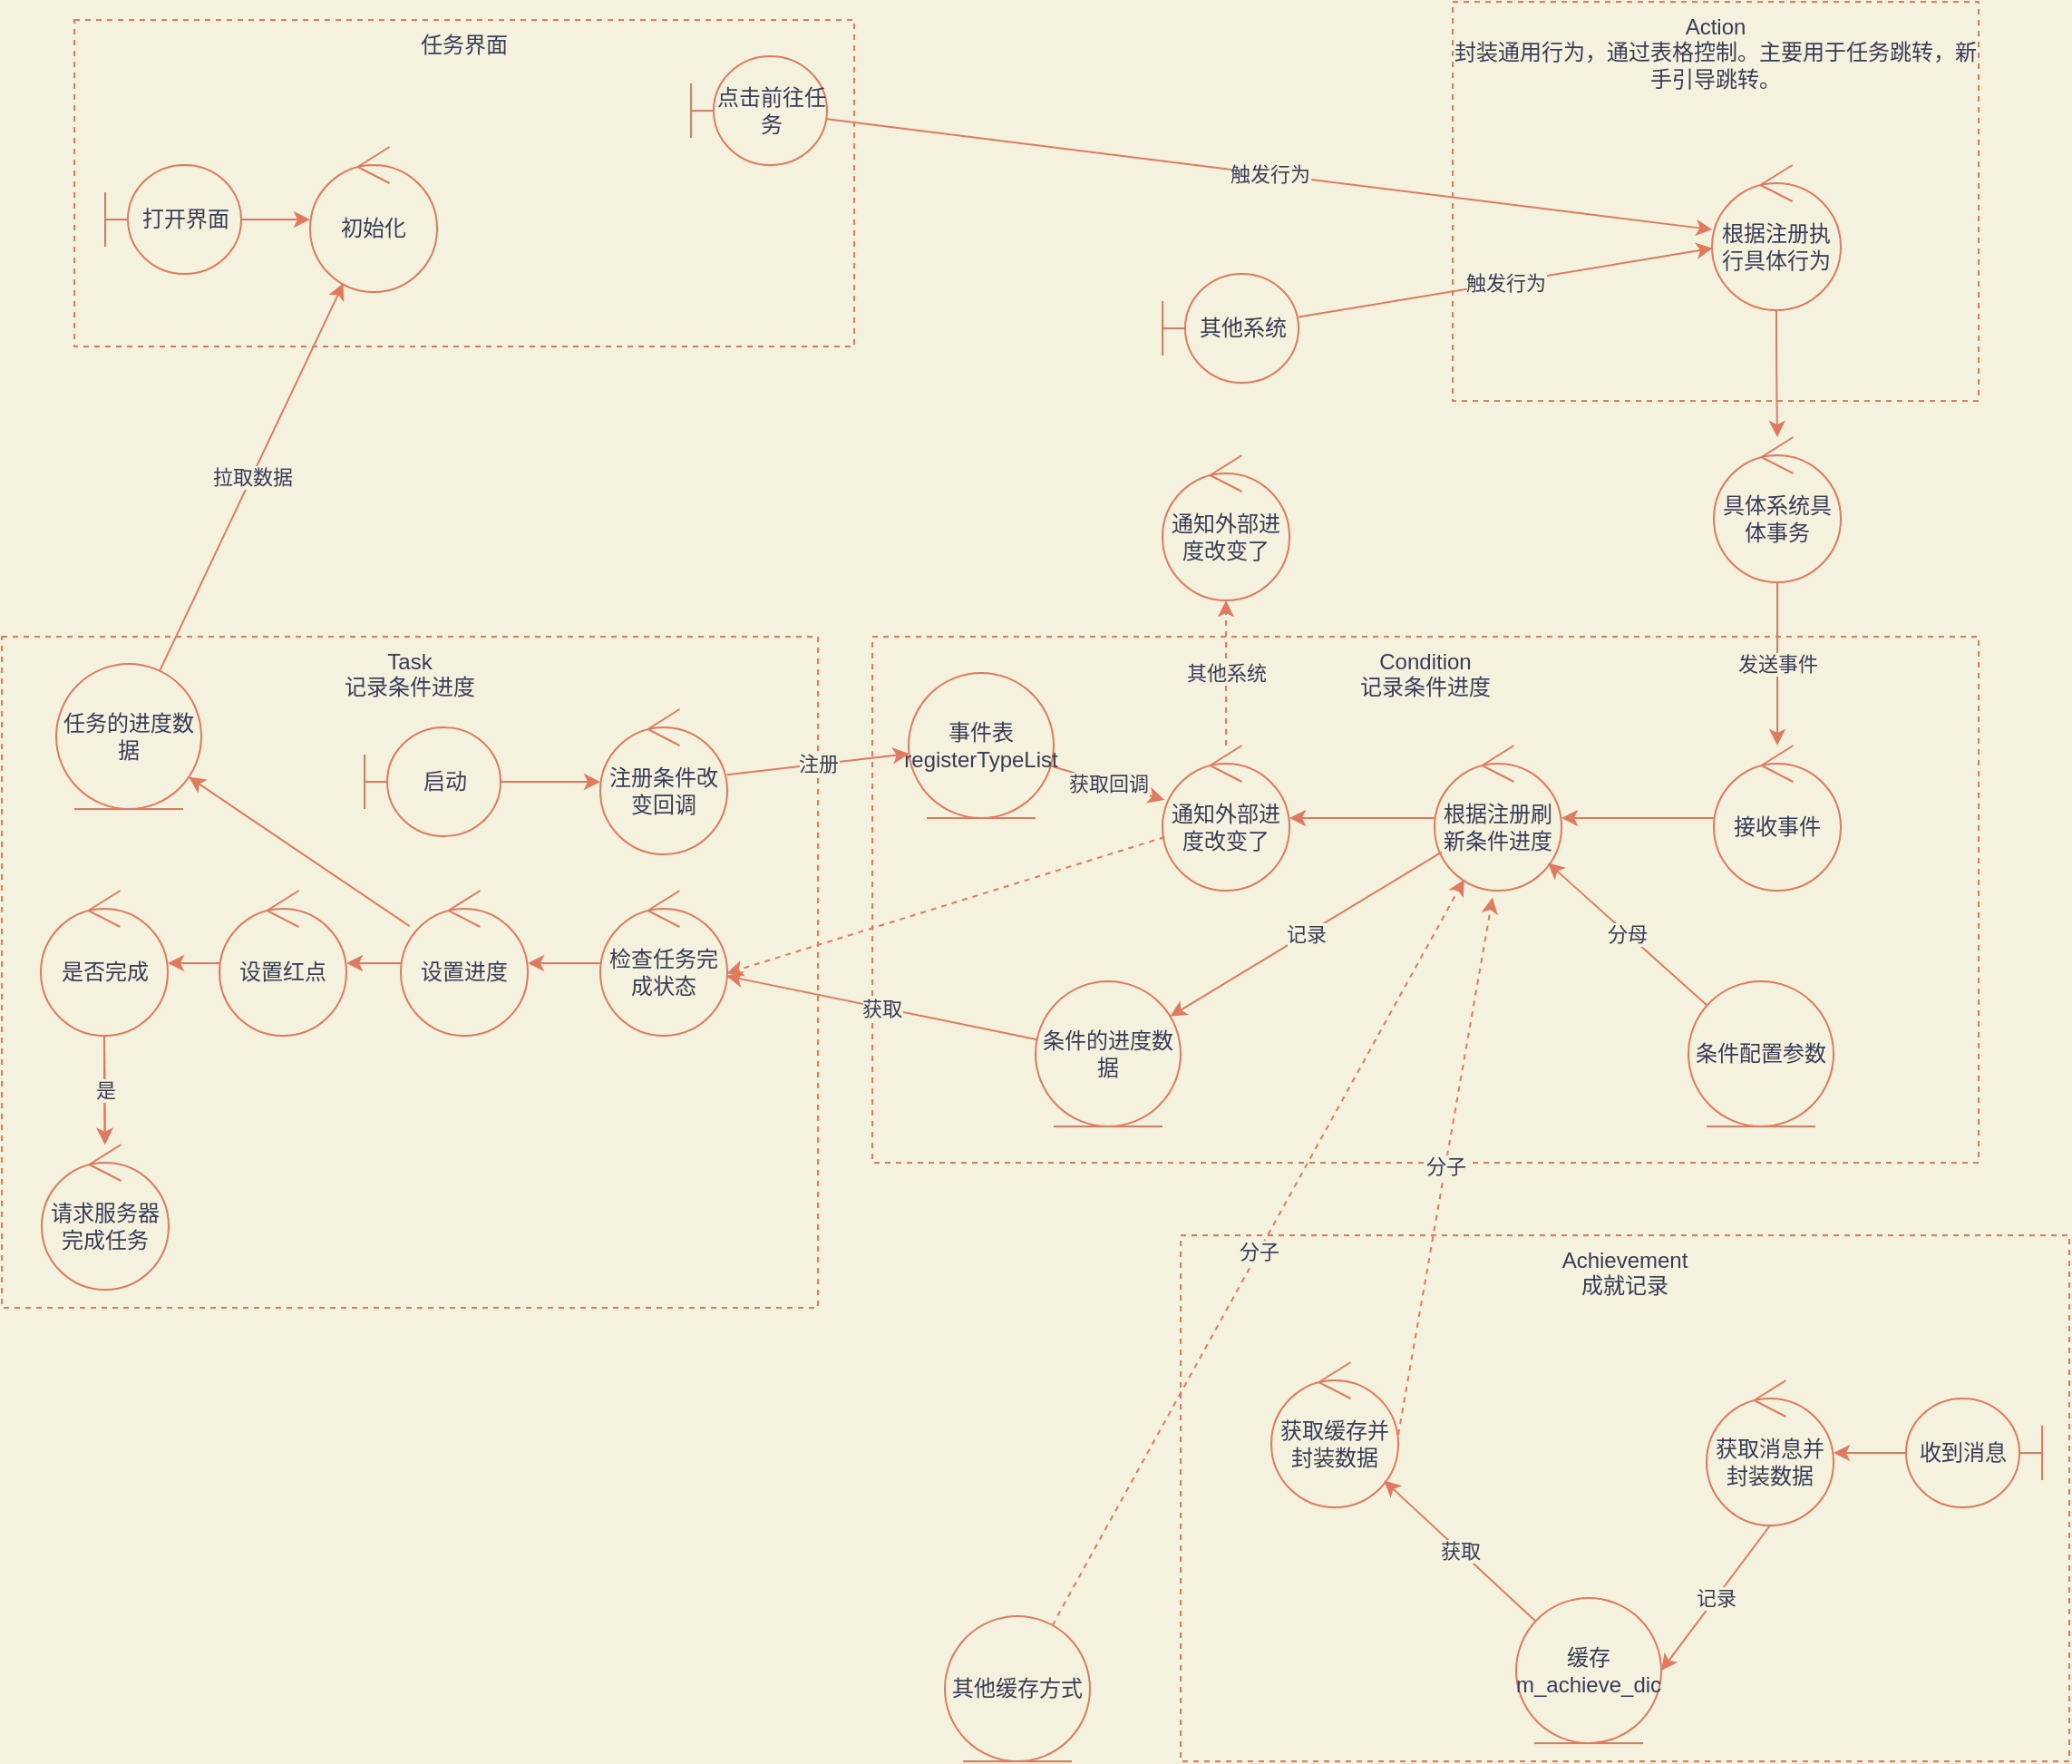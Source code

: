 <mxfile version="18.2.0" type="github">
  <diagram id="W02hB2R3WXop9_Jy0zCd" name="第 1 页">
    <mxGraphModel dx="3041" dy="1193" grid="1" gridSize="10" guides="1" tooltips="1" connect="1" arrows="1" fold="1" page="1" pageScale="1" pageWidth="827" pageHeight="1169" background="#F4F1DE" math="0" shadow="0">
      <root>
        <mxCell id="0" />
        <mxCell id="1" parent="0" />
        <mxCell id="hfSx2sAuh5kj68jIHD0Z-21" value="Achievement&lt;br&gt;成就记录" style="rounded=0;whiteSpace=wrap;html=1;fillColor=none;dashed=1;labelPosition=center;verticalLabelPosition=middle;align=center;verticalAlign=top;strokeColor=#E07A5F;fontColor=#393C56;" parent="1" vertex="1">
          <mxGeometry x="180" y="820" width="490" height="290" as="geometry" />
        </mxCell>
        <mxCell id="hfSx2sAuh5kj68jIHD0Z-1" value="Action&lt;br&gt;封装通用行为，通过表格控制。主要用于任务跳转，新手引导跳转。" style="rounded=0;whiteSpace=wrap;html=1;fillColor=none;dashed=1;labelPosition=center;verticalLabelPosition=middle;align=center;verticalAlign=top;strokeColor=#E07A5F;fontColor=#393C56;" parent="1" vertex="1">
          <mxGeometry x="330" y="140" width="290" height="220" as="geometry" />
        </mxCell>
        <mxCell id="hfSx2sAuh5kj68jIHD0Z-6" value="触发行为" style="rounded=0;orthogonalLoop=1;jettySize=auto;html=1;labelBackgroundColor=#F4F1DE;strokeColor=#E07A5F;fontColor=#393C56;" parent="1" source="JfK0Wnu50M8rsips0ciG-14" target="hfSx2sAuh5kj68jIHD0Z-5" edge="1">
          <mxGeometry relative="1" as="geometry" />
        </mxCell>
        <mxCell id="hfSx2sAuh5kj68jIHD0Z-7" value="触发行为" style="rounded=0;orthogonalLoop=1;jettySize=auto;html=1;labelBackgroundColor=#F4F1DE;strokeColor=#E07A5F;fontColor=#393C56;" parent="1" source="hfSx2sAuh5kj68jIHD0Z-4" target="hfSx2sAuh5kj68jIHD0Z-5" edge="1">
          <mxGeometry relative="1" as="geometry" />
        </mxCell>
        <mxCell id="hfSx2sAuh5kj68jIHD0Z-4" value="其他系统" style="shape=umlBoundary;whiteSpace=wrap;html=1;fillColor=none;strokeColor=#E07A5F;fontColor=#393C56;" parent="1" vertex="1">
          <mxGeometry x="170" y="290" width="75" height="60" as="geometry" />
        </mxCell>
        <mxCell id="hfSx2sAuh5kj68jIHD0Z-13" style="edgeStyle=orthogonalEdgeStyle;rounded=0;orthogonalLoop=1;jettySize=auto;html=1;curved=1;labelBackgroundColor=#F4F1DE;strokeColor=#E07A5F;fontColor=#393C56;" parent="1" source="hfSx2sAuh5kj68jIHD0Z-5" target="hfSx2sAuh5kj68jIHD0Z-12" edge="1">
          <mxGeometry relative="1" as="geometry" />
        </mxCell>
        <mxCell id="hfSx2sAuh5kj68jIHD0Z-5" value="根据注册执行具体行为" style="ellipse;shape=umlControl;whiteSpace=wrap;html=1;fillColor=none;strokeColor=#E07A5F;fontColor=#393C56;" parent="1" vertex="1">
          <mxGeometry x="473" y="230" width="71" height="80" as="geometry" />
        </mxCell>
        <mxCell id="hfSx2sAuh5kj68jIHD0Z-10" value="Condition&lt;br&gt;记录条件进度" style="rounded=0;whiteSpace=wrap;html=1;fillColor=none;dashed=1;labelPosition=center;verticalLabelPosition=middle;align=center;verticalAlign=top;strokeColor=#E07A5F;fontColor=#393C56;" parent="1" vertex="1">
          <mxGeometry x="10" y="490" width="610" height="290" as="geometry" />
        </mxCell>
        <mxCell id="hfSx2sAuh5kj68jIHD0Z-15" value="发送事件" style="edgeStyle=orthogonalEdgeStyle;rounded=0;orthogonalLoop=1;jettySize=auto;html=1;curved=1;labelBackgroundColor=#F4F1DE;strokeColor=#E07A5F;fontColor=#393C56;" parent="1" source="hfSx2sAuh5kj68jIHD0Z-12" target="hfSx2sAuh5kj68jIHD0Z-14" edge="1">
          <mxGeometry relative="1" as="geometry" />
        </mxCell>
        <mxCell id="hfSx2sAuh5kj68jIHD0Z-12" value="具体系统具体事务" style="ellipse;shape=umlControl;whiteSpace=wrap;html=1;fillColor=none;strokeColor=#E07A5F;fontColor=#393C56;" parent="1" vertex="1">
          <mxGeometry x="474" y="380" width="70" height="80" as="geometry" />
        </mxCell>
        <mxCell id="hfSx2sAuh5kj68jIHD0Z-17" value="" style="edgeStyle=orthogonalEdgeStyle;rounded=0;orthogonalLoop=1;jettySize=auto;html=1;curved=1;labelBackgroundColor=#F4F1DE;strokeColor=#E07A5F;fontColor=#393C56;" parent="1" source="hfSx2sAuh5kj68jIHD0Z-14" target="hfSx2sAuh5kj68jIHD0Z-16" edge="1">
          <mxGeometry relative="1" as="geometry" />
        </mxCell>
        <mxCell id="hfSx2sAuh5kj68jIHD0Z-14" value="接收事件" style="ellipse;shape=umlControl;whiteSpace=wrap;html=1;fillColor=none;strokeColor=#E07A5F;fontColor=#393C56;" parent="1" vertex="1">
          <mxGeometry x="474" y="550" width="70" height="80" as="geometry" />
        </mxCell>
        <mxCell id="hfSx2sAuh5kj68jIHD0Z-34" value="" style="edgeStyle=orthogonalEdgeStyle;curved=0;rounded=1;sketch=0;orthogonalLoop=1;jettySize=auto;html=1;labelBackgroundColor=#F4F1DE;strokeColor=#E07A5F;fontColor=#393C56;" parent="1" source="hfSx2sAuh5kj68jIHD0Z-16" target="hfSx2sAuh5kj68jIHD0Z-33" edge="1">
          <mxGeometry relative="1" as="geometry" />
        </mxCell>
        <mxCell id="vCqVZA3wzi98IfluUlKk-2" value="记录" style="rounded=0;orthogonalLoop=1;jettySize=auto;html=1;labelBackgroundColor=#F4F1DE;strokeColor=#E07A5F;fontColor=#393C56;" parent="1" source="hfSx2sAuh5kj68jIHD0Z-16" target="vCqVZA3wzi98IfluUlKk-1" edge="1">
          <mxGeometry relative="1" as="geometry" />
        </mxCell>
        <mxCell id="hfSx2sAuh5kj68jIHD0Z-16" value="根据注册刷新条件进度" style="ellipse;shape=umlControl;whiteSpace=wrap;html=1;fillColor=none;strokeColor=#E07A5F;fontColor=#393C56;" parent="1" vertex="1">
          <mxGeometry x="320" y="550" width="70" height="80" as="geometry" />
        </mxCell>
        <mxCell id="hfSx2sAuh5kj68jIHD0Z-27" value="获取" style="rounded=0;orthogonalLoop=1;jettySize=auto;html=1;labelBackgroundColor=#F4F1DE;strokeColor=#E07A5F;fontColor=#393C56;" parent="1" source="hfSx2sAuh5kj68jIHD0Z-18" target="hfSx2sAuh5kj68jIHD0Z-26" edge="1">
          <mxGeometry relative="1" as="geometry" />
        </mxCell>
        <mxCell id="hfSx2sAuh5kj68jIHD0Z-18" value="&lt;div&gt;缓存&lt;/div&gt;&lt;div&gt;m_achieve_dic&lt;/div&gt;" style="ellipse;shape=umlEntity;whiteSpace=wrap;html=1;fillColor=none;strokeColor=#E07A5F;fontColor=#393C56;" parent="1" vertex="1">
          <mxGeometry x="365" y="1020" width="80" height="80" as="geometry" />
        </mxCell>
        <mxCell id="hfSx2sAuh5kj68jIHD0Z-20" value="分母" style="rounded=0;orthogonalLoop=1;jettySize=auto;html=1;labelBackgroundColor=#F4F1DE;strokeColor=#E07A5F;fontColor=#393C56;" parent="1" source="hfSx2sAuh5kj68jIHD0Z-19" target="hfSx2sAuh5kj68jIHD0Z-16" edge="1">
          <mxGeometry relative="1" as="geometry" />
        </mxCell>
        <mxCell id="hfSx2sAuh5kj68jIHD0Z-19" value="条件配置参数" style="ellipse;shape=umlEntity;whiteSpace=wrap;html=1;fillColor=none;strokeColor=#E07A5F;fontColor=#393C56;" parent="1" vertex="1">
          <mxGeometry x="460" y="680" width="80" height="80" as="geometry" />
        </mxCell>
        <mxCell id="hfSx2sAuh5kj68jIHD0Z-25" style="edgeStyle=orthogonalEdgeStyle;rounded=0;orthogonalLoop=1;jettySize=auto;html=1;curved=1;labelBackgroundColor=#F4F1DE;strokeColor=#E07A5F;fontColor=#393C56;" parent="1" source="hfSx2sAuh5kj68jIHD0Z-22" target="hfSx2sAuh5kj68jIHD0Z-23" edge="1">
          <mxGeometry relative="1" as="geometry" />
        </mxCell>
        <mxCell id="hfSx2sAuh5kj68jIHD0Z-22" value="收到消息" style="shape=umlBoundary;whiteSpace=wrap;html=1;fillColor=none;direction=west;strokeColor=#E07A5F;fontColor=#393C56;" parent="1" vertex="1">
          <mxGeometry x="580" y="910" width="75" height="60" as="geometry" />
        </mxCell>
        <mxCell id="hfSx2sAuh5kj68jIHD0Z-24" value="记录" style="rounded=0;orthogonalLoop=1;jettySize=auto;html=1;entryX=1;entryY=0.5;entryDx=0;entryDy=0;exitX=0.5;exitY=1;exitDx=0;exitDy=0;exitPerimeter=0;labelBackgroundColor=#F4F1DE;strokeColor=#E07A5F;fontColor=#393C56;" parent="1" source="hfSx2sAuh5kj68jIHD0Z-23" target="hfSx2sAuh5kj68jIHD0Z-18" edge="1">
          <mxGeometry relative="1" as="geometry" />
        </mxCell>
        <mxCell id="hfSx2sAuh5kj68jIHD0Z-23" value="获取消息并封装数据" style="ellipse;shape=umlControl;whiteSpace=wrap;html=1;fillColor=none;strokeColor=#E07A5F;fontColor=#393C56;" parent="1" vertex="1">
          <mxGeometry x="470" y="900" width="70" height="80" as="geometry" />
        </mxCell>
        <mxCell id="hfSx2sAuh5kj68jIHD0Z-28" value="分子" style="rounded=0;orthogonalLoop=1;jettySize=auto;html=1;entryX=0.457;entryY=1.047;entryDx=0;entryDy=0;entryPerimeter=0;exitX=1;exitY=0.5;exitDx=0;exitDy=0;exitPerimeter=0;dashed=1;labelBackgroundColor=#F4F1DE;strokeColor=#E07A5F;fontColor=#393C56;" parent="1" source="hfSx2sAuh5kj68jIHD0Z-26" target="hfSx2sAuh5kj68jIHD0Z-16" edge="1">
          <mxGeometry relative="1" as="geometry" />
        </mxCell>
        <mxCell id="hfSx2sAuh5kj68jIHD0Z-26" value="获取缓存并封装数据" style="ellipse;shape=umlControl;whiteSpace=wrap;html=1;fillColor=none;strokeColor=#E07A5F;fontColor=#393C56;" parent="1" vertex="1">
          <mxGeometry x="230" y="890" width="70" height="80" as="geometry" />
        </mxCell>
        <mxCell id="hfSx2sAuh5kj68jIHD0Z-32" value="分子" style="rounded=1;sketch=0;orthogonalLoop=1;jettySize=auto;html=1;curved=1;dashed=1;labelBackgroundColor=#F4F1DE;strokeColor=#E07A5F;fontColor=#393C56;" parent="1" source="hfSx2sAuh5kj68jIHD0Z-31" target="hfSx2sAuh5kj68jIHD0Z-16" edge="1">
          <mxGeometry relative="1" as="geometry">
            <mxPoint x="110" y="820" as="targetPoint" />
          </mxGeometry>
        </mxCell>
        <mxCell id="hfSx2sAuh5kj68jIHD0Z-31" value="&lt;div&gt;其他缓存方式&lt;/div&gt;" style="ellipse;shape=umlEntity;whiteSpace=wrap;html=1;fillColor=none;strokeColor=#E07A5F;fontColor=#393C56;" parent="1" vertex="1">
          <mxGeometry x="50" y="1030" width="80" height="80" as="geometry" />
        </mxCell>
        <mxCell id="hfSx2sAuh5kj68jIHD0Z-37" value="其他系统" style="rounded=1;sketch=0;orthogonalLoop=1;jettySize=auto;html=1;dashed=1;labelBackgroundColor=#F4F1DE;strokeColor=#E07A5F;fontColor=#393C56;" parent="1" source="hfSx2sAuh5kj68jIHD0Z-33" target="hfSx2sAuh5kj68jIHD0Z-36" edge="1">
          <mxGeometry relative="1" as="geometry" />
        </mxCell>
        <mxCell id="hfSx2sAuh5kj68jIHD0Z-47" style="edgeStyle=none;rounded=1;sketch=0;orthogonalLoop=1;jettySize=auto;html=1;entryX=0.997;entryY=0.57;entryDx=0;entryDy=0;entryPerimeter=0;dashed=1;labelBackgroundColor=#F4F1DE;strokeColor=#E07A5F;fontColor=#393C56;" parent="1" source="hfSx2sAuh5kj68jIHD0Z-33" target="hfSx2sAuh5kj68jIHD0Z-46" edge="1">
          <mxGeometry relative="1" as="geometry" />
        </mxCell>
        <mxCell id="hfSx2sAuh5kj68jIHD0Z-33" value="通知外部进度改变了" style="ellipse;shape=umlControl;whiteSpace=wrap;html=1;fillColor=none;strokeColor=#E07A5F;fontColor=#393C56;" parent="1" vertex="1">
          <mxGeometry x="170" y="550" width="70" height="80" as="geometry" />
        </mxCell>
        <mxCell id="hfSx2sAuh5kj68jIHD0Z-35" value="Task&lt;br&gt;记录条件进度" style="rounded=0;whiteSpace=wrap;html=1;fillColor=none;dashed=1;labelPosition=center;verticalLabelPosition=middle;align=center;verticalAlign=top;strokeColor=#E07A5F;fontColor=#393C56;" parent="1" vertex="1">
          <mxGeometry x="-470" y="490" width="450" height="370" as="geometry" />
        </mxCell>
        <mxCell id="hfSx2sAuh5kj68jIHD0Z-36" value="通知外部进度改变了" style="ellipse;shape=umlControl;whiteSpace=wrap;html=1;fillColor=none;strokeColor=#E07A5F;fontColor=#393C56;" parent="1" vertex="1">
          <mxGeometry x="170" y="390" width="70" height="80" as="geometry" />
        </mxCell>
        <mxCell id="hfSx2sAuh5kj68jIHD0Z-41" value="注册" style="edgeStyle=none;rounded=1;sketch=0;orthogonalLoop=1;jettySize=auto;html=1;labelBackgroundColor=#F4F1DE;strokeColor=#E07A5F;fontColor=#393C56;" parent="1" source="hfSx2sAuh5kj68jIHD0Z-38" target="hfSx2sAuh5kj68jIHD0Z-40" edge="1">
          <mxGeometry relative="1" as="geometry" />
        </mxCell>
        <mxCell id="hfSx2sAuh5kj68jIHD0Z-38" value="注册条件改变回调" style="ellipse;shape=umlControl;whiteSpace=wrap;html=1;fillColor=none;strokeColor=#E07A5F;fontColor=#393C56;" parent="1" vertex="1">
          <mxGeometry x="-140" y="530" width="70" height="80" as="geometry" />
        </mxCell>
        <mxCell id="hfSx2sAuh5kj68jIHD0Z-42" value="获取回调" style="edgeStyle=none;rounded=1;sketch=0;orthogonalLoop=1;jettySize=auto;html=1;labelBackgroundColor=#F4F1DE;strokeColor=#E07A5F;fontColor=#393C56;" parent="1" source="hfSx2sAuh5kj68jIHD0Z-40" target="hfSx2sAuh5kj68jIHD0Z-33" edge="1">
          <mxGeometry relative="1" as="geometry" />
        </mxCell>
        <mxCell id="hfSx2sAuh5kj68jIHD0Z-40" value="事件表&lt;br&gt;registerTypeList" style="ellipse;shape=umlEntity;whiteSpace=wrap;html=1;fillColor=none;strokeColor=#E07A5F;fontColor=#393C56;" parent="1" vertex="1">
          <mxGeometry x="30" y="510" width="80" height="80" as="geometry" />
        </mxCell>
        <mxCell id="hfSx2sAuh5kj68jIHD0Z-44" style="edgeStyle=none;rounded=1;sketch=0;orthogonalLoop=1;jettySize=auto;html=1;labelBackgroundColor=#F4F1DE;strokeColor=#E07A5F;fontColor=#393C56;" parent="1" source="hfSx2sAuh5kj68jIHD0Z-43" target="hfSx2sAuh5kj68jIHD0Z-38" edge="1">
          <mxGeometry relative="1" as="geometry" />
        </mxCell>
        <mxCell id="hfSx2sAuh5kj68jIHD0Z-43" value="启动" style="shape=umlBoundary;whiteSpace=wrap;html=1;fillColor=none;strokeColor=#E07A5F;fontColor=#393C56;" parent="1" vertex="1">
          <mxGeometry x="-270" y="540" width="75" height="60" as="geometry" />
        </mxCell>
        <mxCell id="vCqVZA3wzi98IfluUlKk-6" value="" style="edgeStyle=none;rounded=0;orthogonalLoop=1;jettySize=auto;html=1;labelBackgroundColor=#F4F1DE;strokeColor=#E07A5F;fontColor=#393C56;" parent="1" source="hfSx2sAuh5kj68jIHD0Z-46" target="vCqVZA3wzi98IfluUlKk-5" edge="1">
          <mxGeometry relative="1" as="geometry" />
        </mxCell>
        <mxCell id="hfSx2sAuh5kj68jIHD0Z-46" value="检查任务完成状态" style="ellipse;shape=umlControl;whiteSpace=wrap;html=1;fillColor=none;strokeColor=#E07A5F;fontColor=#393C56;" parent="1" vertex="1">
          <mxGeometry x="-140" y="630" width="70" height="80" as="geometry" />
        </mxCell>
        <mxCell id="vCqVZA3wzi98IfluUlKk-4" value="获取" style="edgeStyle=none;rounded=0;orthogonalLoop=1;jettySize=auto;html=1;labelBackgroundColor=#F4F1DE;strokeColor=#E07A5F;fontColor=#393C56;" parent="1" source="vCqVZA3wzi98IfluUlKk-1" target="hfSx2sAuh5kj68jIHD0Z-46" edge="1">
          <mxGeometry relative="1" as="geometry" />
        </mxCell>
        <mxCell id="vCqVZA3wzi98IfluUlKk-1" value="条件的进度数据" style="ellipse;shape=umlEntity;whiteSpace=wrap;html=1;fillColor=none;strokeColor=#E07A5F;fontColor=#393C56;" parent="1" vertex="1">
          <mxGeometry x="100" y="680" width="80" height="80" as="geometry" />
        </mxCell>
        <mxCell id="vCqVZA3wzi98IfluUlKk-8" value="" style="edgeStyle=none;rounded=0;orthogonalLoop=1;jettySize=auto;html=1;labelBackgroundColor=#F4F1DE;strokeColor=#E07A5F;fontColor=#393C56;" parent="1" source="vCqVZA3wzi98IfluUlKk-5" target="vCqVZA3wzi98IfluUlKk-7" edge="1">
          <mxGeometry relative="1" as="geometry" />
        </mxCell>
        <mxCell id="JfK0Wnu50M8rsips0ciG-2" style="rounded=1;sketch=0;orthogonalLoop=1;jettySize=auto;html=1;labelBackgroundColor=#F4F1DE;strokeColor=#E07A5F;fontColor=#393C56;" parent="1" source="vCqVZA3wzi98IfluUlKk-5" target="JfK0Wnu50M8rsips0ciG-1" edge="1">
          <mxGeometry relative="1" as="geometry" />
        </mxCell>
        <mxCell id="vCqVZA3wzi98IfluUlKk-5" value="设置进度" style="ellipse;shape=umlControl;whiteSpace=wrap;html=1;fillColor=none;strokeColor=#E07A5F;fontColor=#393C56;" parent="1" vertex="1">
          <mxGeometry x="-250" y="630" width="70" height="80" as="geometry" />
        </mxCell>
        <mxCell id="vCqVZA3wzi98IfluUlKk-10" value="" style="edgeStyle=none;rounded=0;orthogonalLoop=1;jettySize=auto;html=1;labelBackgroundColor=#F4F1DE;strokeColor=#E07A5F;fontColor=#393C56;" parent="1" source="vCqVZA3wzi98IfluUlKk-7" target="vCqVZA3wzi98IfluUlKk-9" edge="1">
          <mxGeometry relative="1" as="geometry" />
        </mxCell>
        <mxCell id="vCqVZA3wzi98IfluUlKk-7" value="设置红点" style="ellipse;shape=umlControl;whiteSpace=wrap;html=1;fillColor=none;strokeColor=#E07A5F;fontColor=#393C56;" parent="1" vertex="1">
          <mxGeometry x="-350" y="630" width="70" height="80" as="geometry" />
        </mxCell>
        <mxCell id="vCqVZA3wzi98IfluUlKk-12" value="" style="edgeStyle=none;rounded=0;orthogonalLoop=1;jettySize=auto;html=1;labelBackgroundColor=#F4F1DE;strokeColor=#E07A5F;fontColor=#393C56;" parent="1" source="vCqVZA3wzi98IfluUlKk-9" target="vCqVZA3wzi98IfluUlKk-11" edge="1">
          <mxGeometry relative="1" as="geometry" />
        </mxCell>
        <mxCell id="vCqVZA3wzi98IfluUlKk-15" value="是" style="edgeStyle=none;rounded=0;orthogonalLoop=1;jettySize=auto;html=1;labelBackgroundColor=#F4F1DE;strokeColor=#E07A5F;fontColor=#393C56;" parent="1" source="vCqVZA3wzi98IfluUlKk-9" target="vCqVZA3wzi98IfluUlKk-11" edge="1">
          <mxGeometry relative="1" as="geometry" />
        </mxCell>
        <mxCell id="vCqVZA3wzi98IfluUlKk-9" value="是否完成" style="ellipse;shape=umlControl;whiteSpace=wrap;html=1;fillColor=none;strokeColor=#E07A5F;fontColor=#393C56;" parent="1" vertex="1">
          <mxGeometry x="-448.5" y="630" width="70" height="80" as="geometry" />
        </mxCell>
        <mxCell id="vCqVZA3wzi98IfluUlKk-11" value="请求服务器完成任务" style="ellipse;shape=umlControl;whiteSpace=wrap;html=1;fillColor=none;strokeColor=#E07A5F;fontColor=#393C56;" parent="1" vertex="1">
          <mxGeometry x="-448" y="770" width="70" height="80" as="geometry" />
        </mxCell>
        <mxCell id="JfK0Wnu50M8rsips0ciG-8" value="拉取数据" style="edgeStyle=none;rounded=1;sketch=0;orthogonalLoop=1;jettySize=auto;html=1;labelBackgroundColor=#F4F1DE;strokeColor=#E07A5F;fontColor=#393C56;" parent="1" source="JfK0Wnu50M8rsips0ciG-1" target="JfK0Wnu50M8rsips0ciG-6" edge="1">
          <mxGeometry relative="1" as="geometry" />
        </mxCell>
        <mxCell id="JfK0Wnu50M8rsips0ciG-1" value="任务的进度数据" style="ellipse;shape=umlEntity;whiteSpace=wrap;html=1;fillColor=none;strokeColor=#E07A5F;fontColor=#393C56;" parent="1" vertex="1">
          <mxGeometry x="-440" y="505" width="80" height="80" as="geometry" />
        </mxCell>
        <mxCell id="JfK0Wnu50M8rsips0ciG-3" value="任务界面" style="rounded=0;whiteSpace=wrap;html=1;fillColor=none;dashed=1;labelPosition=center;verticalLabelPosition=middle;align=center;verticalAlign=top;strokeColor=#E07A5F;fontColor=#393C56;" parent="1" vertex="1">
          <mxGeometry x="-430" y="150" width="430" height="180" as="geometry" />
        </mxCell>
        <mxCell id="JfK0Wnu50M8rsips0ciG-7" style="edgeStyle=none;rounded=1;sketch=0;orthogonalLoop=1;jettySize=auto;html=1;labelBackgroundColor=#F4F1DE;strokeColor=#E07A5F;fontColor=#393C56;" parent="1" source="JfK0Wnu50M8rsips0ciG-5" target="JfK0Wnu50M8rsips0ciG-6" edge="1">
          <mxGeometry relative="1" as="geometry" />
        </mxCell>
        <mxCell id="JfK0Wnu50M8rsips0ciG-5" value="打开界面" style="shape=umlBoundary;whiteSpace=wrap;html=1;fillColor=none;strokeColor=#E07A5F;fontColor=#393C56;" parent="1" vertex="1">
          <mxGeometry x="-413" y="230" width="75" height="60" as="geometry" />
        </mxCell>
        <mxCell id="JfK0Wnu50M8rsips0ciG-6" value="初始化" style="ellipse;shape=umlControl;whiteSpace=wrap;html=1;fillColor=none;strokeColor=#E07A5F;fontColor=#393C56;" parent="1" vertex="1">
          <mxGeometry x="-300" y="220" width="70" height="80" as="geometry" />
        </mxCell>
        <mxCell id="JfK0Wnu50M8rsips0ciG-14" value="点击前往任务" style="shape=umlBoundary;whiteSpace=wrap;html=1;fillColor=none;strokeColor=#E07A5F;fontColor=#393C56;" parent="1" vertex="1">
          <mxGeometry x="-90" y="170" width="75" height="60" as="geometry" />
        </mxCell>
      </root>
    </mxGraphModel>
  </diagram>
</mxfile>
